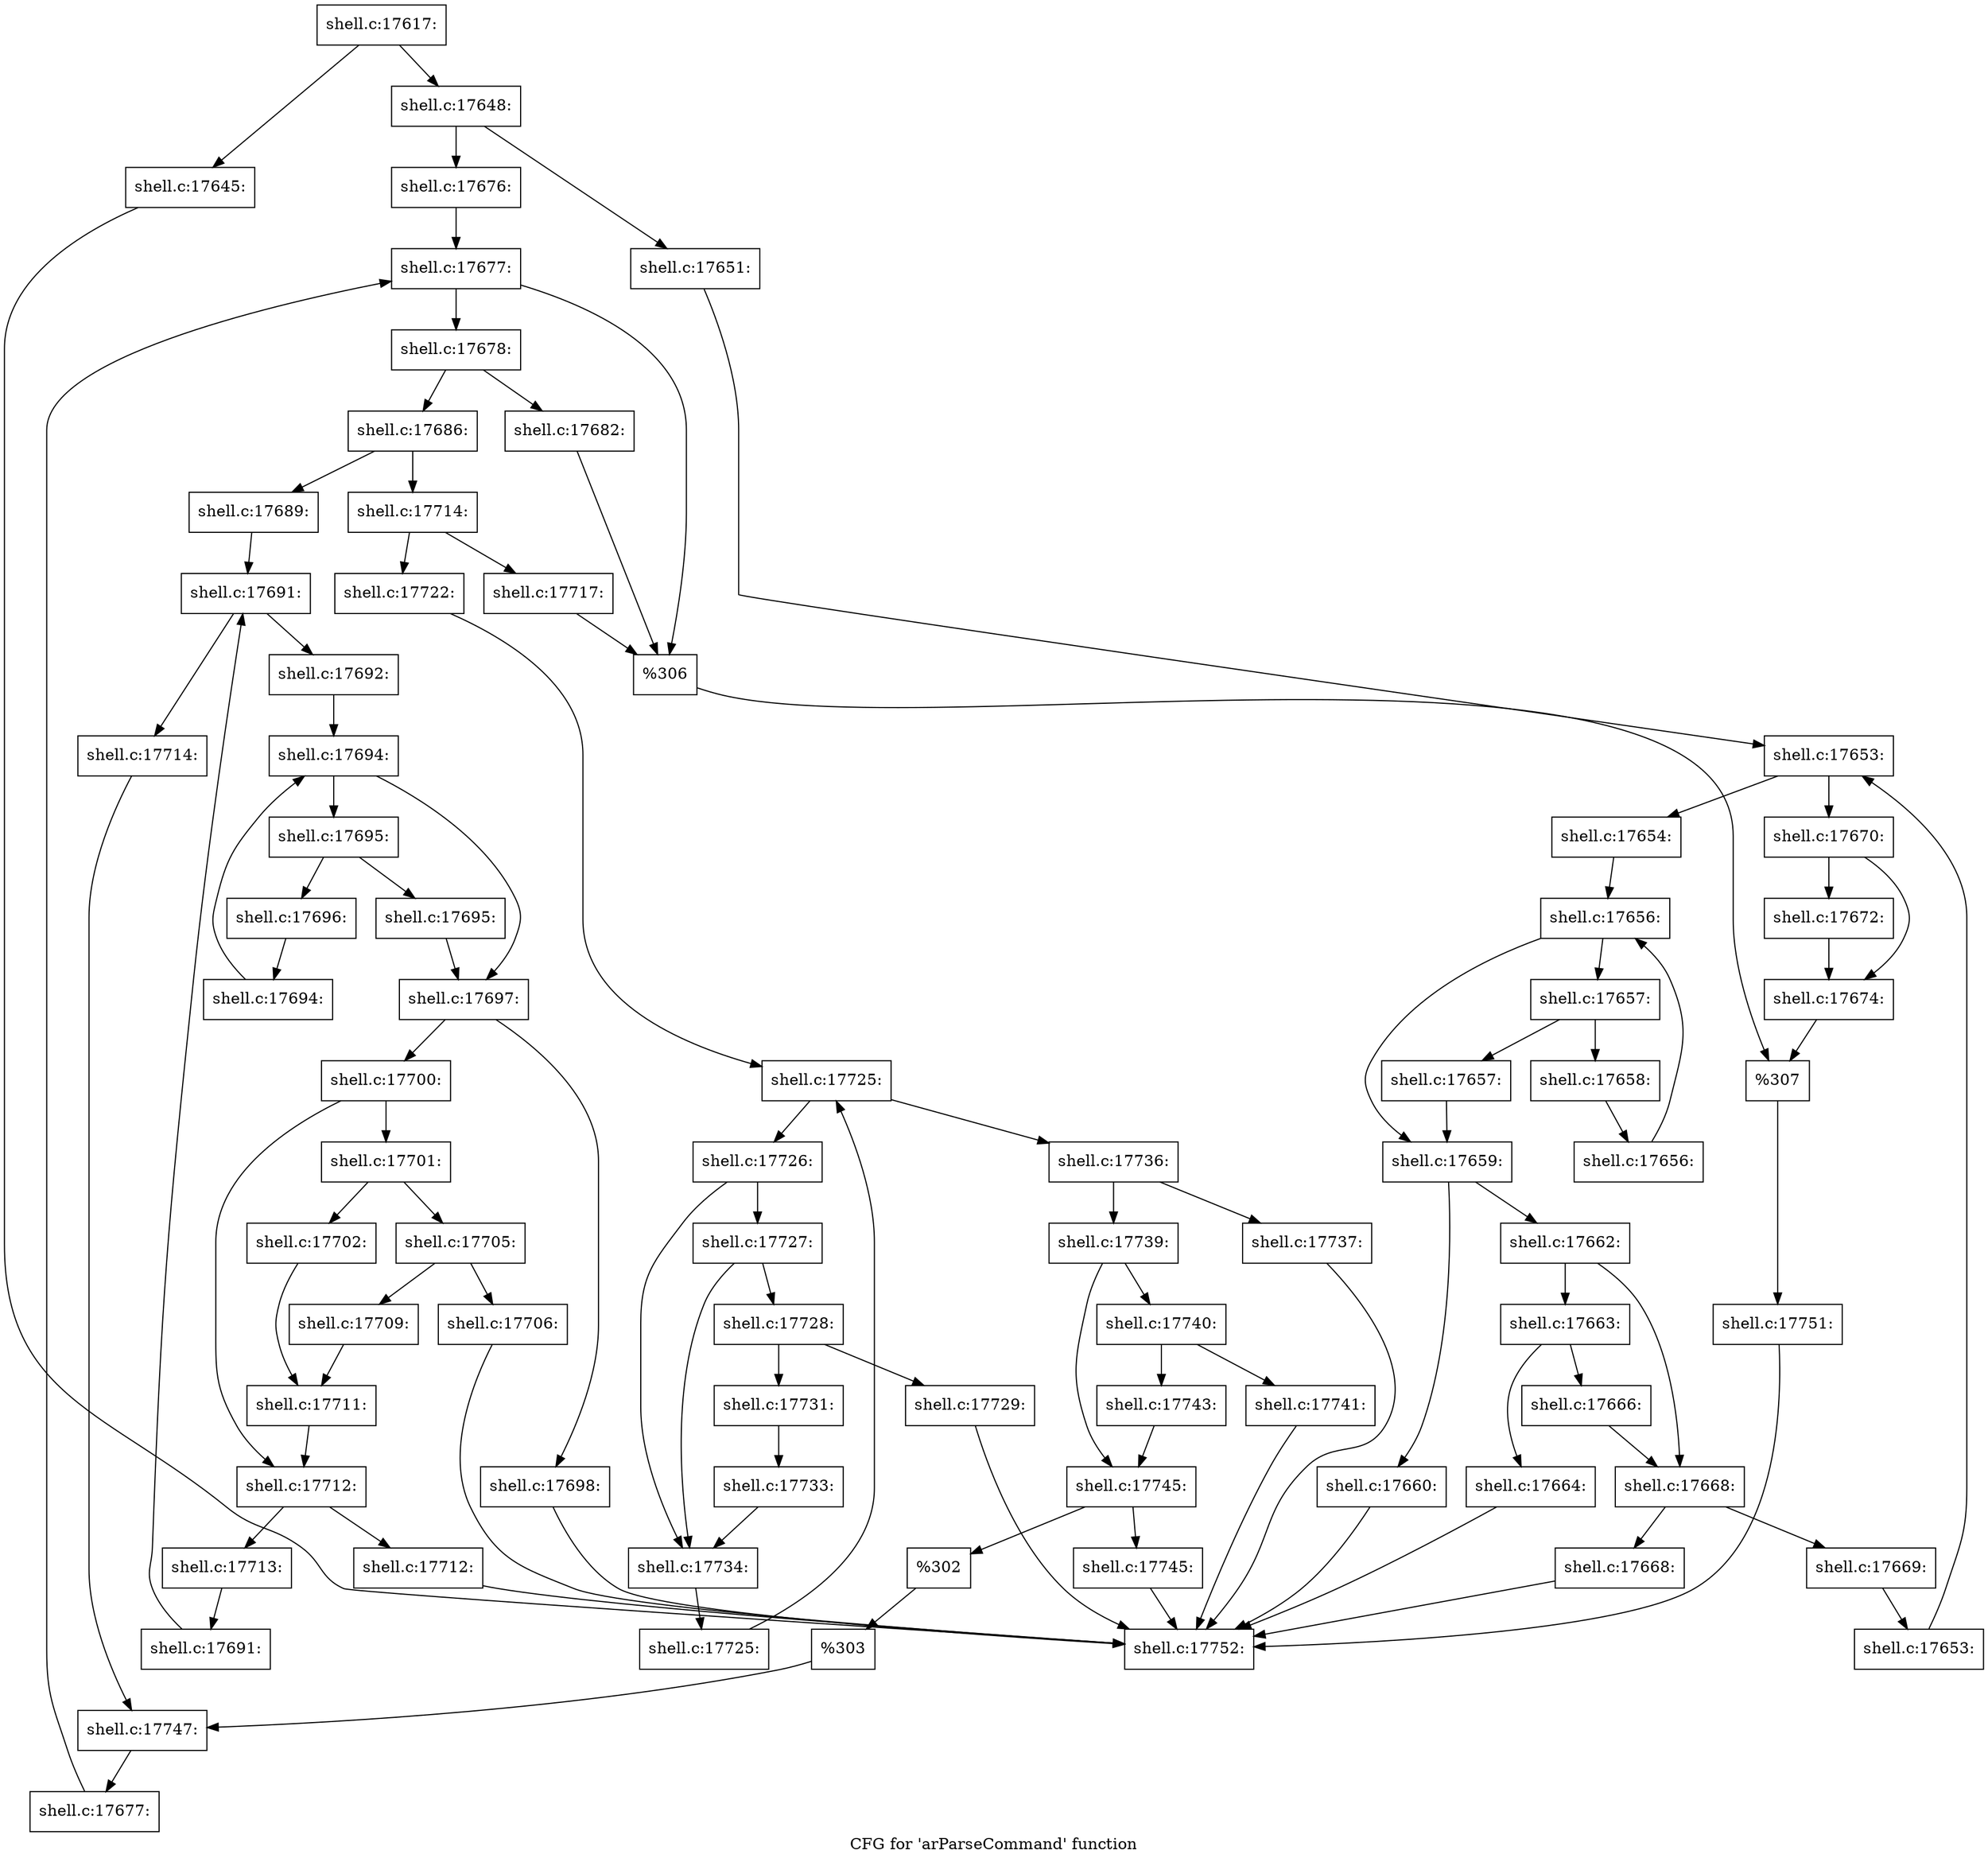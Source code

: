 digraph "CFG for 'arParseCommand' function" {
	label="CFG for 'arParseCommand' function";

	Node0x56027743a200 [shape=record,label="{shell.c:17617:}"];
	Node0x56027743a200 -> Node0x560277452280;
	Node0x56027743a200 -> Node0x560277452320;
	Node0x560277452280 [shape=record,label="{shell.c:17645:}"];
	Node0x560277452280 -> Node0x56027743abf0;
	Node0x560277452320 [shape=record,label="{shell.c:17648:}"];
	Node0x560277452320 -> Node0x560277453300;
	Node0x560277452320 -> Node0x5602774533a0;
	Node0x560277453300 [shape=record,label="{shell.c:17651:}"];
	Node0x560277453300 -> Node0x5602774540d0;
	Node0x5602774540d0 [shape=record,label="{shell.c:17653:}"];
	Node0x5602774540d0 -> Node0x5602774542f0;
	Node0x5602774540d0 -> Node0x560277453f20;
	Node0x5602774542f0 [shape=record,label="{shell.c:17654:}"];
	Node0x5602774542f0 -> Node0x560277455150;
	Node0x560277455150 [shape=record,label="{shell.c:17656:}"];
	Node0x560277455150 -> Node0x560277455370;
	Node0x560277455150 -> Node0x560277454e80;
	Node0x560277455370 [shape=record,label="{shell.c:17657:}"];
	Node0x560277455370 -> Node0x5602774557f0;
	Node0x560277455370 -> Node0x560277455840;
	Node0x5602774557f0 [shape=record,label="{shell.c:17657:}"];
	Node0x5602774557f0 -> Node0x560277454e80;
	Node0x560277455840 [shape=record,label="{shell.c:17658:}"];
	Node0x560277455840 -> Node0x5602774552e0;
	Node0x5602774552e0 [shape=record,label="{shell.c:17656:}"];
	Node0x5602774552e0 -> Node0x560277455150;
	Node0x560277454e80 [shape=record,label="{shell.c:17659:}"];
	Node0x560277454e80 -> Node0x560277456550;
	Node0x560277454e80 -> Node0x5602774565a0;
	Node0x560277456550 [shape=record,label="{shell.c:17660:}"];
	Node0x560277456550 -> Node0x56027743abf0;
	Node0x5602774565a0 [shape=record,label="{shell.c:17662:}"];
	Node0x5602774565a0 -> Node0x5602765d3c20;
	Node0x5602774565a0 -> Node0x560277457020;
	Node0x5602765d3c20 [shape=record,label="{shell.c:17663:}"];
	Node0x5602765d3c20 -> Node0x5602774579a0;
	Node0x5602765d3c20 -> Node0x5602774579f0;
	Node0x5602774579a0 [shape=record,label="{shell.c:17664:}"];
	Node0x5602774579a0 -> Node0x56027743abf0;
	Node0x5602774579f0 [shape=record,label="{shell.c:17666:}"];
	Node0x5602774579f0 -> Node0x560277457020;
	Node0x560277457020 [shape=record,label="{shell.c:17668:}"];
	Node0x560277457020 -> Node0x560277458a40;
	Node0x560277457020 -> Node0x560277458a90;
	Node0x560277458a40 [shape=record,label="{shell.c:17668:}"];
	Node0x560277458a40 -> Node0x56027743abf0;
	Node0x560277458a90 [shape=record,label="{shell.c:17669:}"];
	Node0x560277458a90 -> Node0x560277454260;
	Node0x560277454260 [shape=record,label="{shell.c:17653:}"];
	Node0x560277454260 -> Node0x5602774540d0;
	Node0x560277453f20 [shape=record,label="{shell.c:17670:}"];
	Node0x560277453f20 -> Node0x5602765d3c70;
	Node0x560277453f20 -> Node0x560277459250;
	Node0x5602765d3c70 [shape=record,label="{shell.c:17672:}"];
	Node0x5602765d3c70 -> Node0x560277459250;
	Node0x560277459250 [shape=record,label="{shell.c:17674:}"];
	Node0x560277459250 -> Node0x560277453350;
	Node0x5602774533a0 [shape=record,label="{shell.c:17676:}"];
	Node0x5602774533a0 -> Node0x56027745ada0;
	Node0x56027745ada0 [shape=record,label="{shell.c:17677:}"];
	Node0x56027745ada0 -> Node0x56027745afc0;
	Node0x56027745ada0 -> Node0x56027745abf0;
	Node0x56027745afc0 [shape=record,label="{shell.c:17678:}"];
	Node0x56027745afc0 -> Node0x56027745ba70;
	Node0x56027745afc0 -> Node0x56027745bac0;
	Node0x56027745ba70 [shape=record,label="{shell.c:17682:}"];
	Node0x56027745ba70 -> Node0x56027745abf0;
	Node0x56027745bac0 [shape=record,label="{shell.c:17686:}"];
	Node0x56027745bac0 -> Node0x56027745ccc0;
	Node0x56027745bac0 -> Node0x56027745cd60;
	Node0x56027745ccc0 [shape=record,label="{shell.c:17689:}"];
	Node0x56027745ccc0 -> Node0x56027745d6e0;
	Node0x56027745d6e0 [shape=record,label="{shell.c:17691:}"];
	Node0x56027745d6e0 -> Node0x56027745d900;
	Node0x56027745d6e0 -> Node0x56027745d530;
	Node0x56027745d900 [shape=record,label="{shell.c:17692:}"];
	Node0x56027745d900 -> Node0x56027745e610;
	Node0x56027745e610 [shape=record,label="{shell.c:17694:}"];
	Node0x56027745e610 -> Node0x56027745e830;
	Node0x56027745e610 -> Node0x56027745e340;
	Node0x56027745e830 [shape=record,label="{shell.c:17695:}"];
	Node0x56027745e830 -> Node0x56027745ecb0;
	Node0x56027745e830 -> Node0x56027745ed00;
	Node0x56027745ecb0 [shape=record,label="{shell.c:17695:}"];
	Node0x56027745ecb0 -> Node0x56027745e340;
	Node0x56027745ed00 [shape=record,label="{shell.c:17696:}"];
	Node0x56027745ed00 -> Node0x56027745e7a0;
	Node0x56027745e7a0 [shape=record,label="{shell.c:17694:}"];
	Node0x56027745e7a0 -> Node0x56027745e610;
	Node0x56027745e340 [shape=record,label="{shell.c:17697:}"];
	Node0x56027745e340 -> Node0x56027745f910;
	Node0x56027745e340 -> Node0x56027745f960;
	Node0x56027745f910 [shape=record,label="{shell.c:17698:}"];
	Node0x56027745f910 -> Node0x56027743abf0;
	Node0x56027745f960 [shape=record,label="{shell.c:17700:}"];
	Node0x56027745f960 -> Node0x5602774603d0;
	Node0x56027745f960 -> Node0x560277460420;
	Node0x5602774603d0 [shape=record,label="{shell.c:17701:}"];
	Node0x5602774603d0 -> Node0x5602774608c0;
	Node0x5602774603d0 -> Node0x560277460960;
	Node0x5602774608c0 [shape=record,label="{shell.c:17702:}"];
	Node0x5602774608c0 -> Node0x560277460910;
	Node0x560277460960 [shape=record,label="{shell.c:17705:}"];
	Node0x560277460960 -> Node0x5602774615c0;
	Node0x560277460960 -> Node0x560277461610;
	Node0x5602774615c0 [shape=record,label="{shell.c:17706:}"];
	Node0x5602774615c0 -> Node0x56027743abf0;
	Node0x560277461610 [shape=record,label="{shell.c:17709:}"];
	Node0x560277461610 -> Node0x560277460910;
	Node0x560277460910 [shape=record,label="{shell.c:17711:}"];
	Node0x560277460910 -> Node0x560277460420;
	Node0x560277460420 [shape=record,label="{shell.c:17712:}"];
	Node0x560277460420 -> Node0x560277462970;
	Node0x560277460420 -> Node0x5602774629c0;
	Node0x560277462970 [shape=record,label="{shell.c:17712:}"];
	Node0x560277462970 -> Node0x56027743abf0;
	Node0x5602774629c0 [shape=record,label="{shell.c:17713:}"];
	Node0x5602774629c0 -> Node0x56027745d870;
	Node0x56027745d870 [shape=record,label="{shell.c:17691:}"];
	Node0x56027745d870 -> Node0x56027745d6e0;
	Node0x56027745d530 [shape=record,label="{shell.c:17714:}"];
	Node0x56027745d530 -> Node0x56027745cd10;
	Node0x56027745cd60 [shape=record,label="{shell.c:17714:}"];
	Node0x56027745cd60 -> Node0x560277463670;
	Node0x56027745cd60 -> Node0x560277463710;
	Node0x560277463670 [shape=record,label="{shell.c:17717:}"];
	Node0x560277463670 -> Node0x56027745abf0;
	Node0x560277463710 [shape=record,label="{shell.c:17722:}"];
	Node0x560277463710 -> Node0x560277465580;
	Node0x560277465580 [shape=record,label="{shell.c:17725:}"];
	Node0x560277465580 -> Node0x5602774657a0;
	Node0x560277465580 -> Node0x5602774652b0;
	Node0x5602774657a0 [shape=record,label="{shell.c:17726:}"];
	Node0x5602774657a0 -> Node0x5602774661d0;
	Node0x5602774657a0 -> Node0x560277466180;
	Node0x5602774661d0 [shape=record,label="{shell.c:17727:}"];
	Node0x5602774661d0 -> Node0x560277466130;
	Node0x5602774661d0 -> Node0x560277466180;
	Node0x560277466130 [shape=record,label="{shell.c:17728:}"];
	Node0x560277466130 -> Node0x560277466f60;
	Node0x560277466130 -> Node0x560277467000;
	Node0x560277466f60 [shape=record,label="{shell.c:17729:}"];
	Node0x560277466f60 -> Node0x56027743abf0;
	Node0x560277467000 [shape=record,label="{shell.c:17731:}"];
	Node0x560277467000 -> Node0x560277466fb0;
	Node0x560277466fb0 [shape=record,label="{shell.c:17733:}"];
	Node0x560277466fb0 -> Node0x560277466180;
	Node0x560277466180 [shape=record,label="{shell.c:17734:}"];
	Node0x560277466180 -> Node0x560277465710;
	Node0x560277465710 [shape=record,label="{shell.c:17725:}"];
	Node0x560277465710 -> Node0x560277465580;
	Node0x5602774652b0 [shape=record,label="{shell.c:17736:}"];
	Node0x5602774652b0 -> Node0x5602774680e0;
	Node0x5602774652b0 -> Node0x560277468130;
	Node0x5602774680e0 [shape=record,label="{shell.c:17737:}"];
	Node0x5602774680e0 -> Node0x56027743abf0;
	Node0x560277468130 [shape=record,label="{shell.c:17739:}"];
	Node0x560277468130 -> Node0x5602774689d0;
	Node0x560277468130 -> Node0x560277468a20;
	Node0x5602774689d0 [shape=record,label="{shell.c:17740:}"];
	Node0x5602774689d0 -> Node0x560277468ec0;
	Node0x5602774689d0 -> Node0x560277468f10;
	Node0x560277468ec0 [shape=record,label="{shell.c:17741:}"];
	Node0x560277468ec0 -> Node0x56027743abf0;
	Node0x560277468f10 [shape=record,label="{shell.c:17743:}"];
	Node0x560277468f10 -> Node0x560277468a20;
	Node0x560277468a20 [shape=record,label="{shell.c:17745:}"];
	Node0x560277468a20 -> Node0x560277469fe0;
	Node0x560277468a20 -> Node0x56027746a030;
	Node0x560277469fe0 [shape=record,label="{shell.c:17745:}"];
	Node0x560277469fe0 -> Node0x56027743abf0;
	Node0x56027746a030 [shape=record,label="{%302}"];
	Node0x56027746a030 -> Node0x5602774636c0;
	Node0x5602774636c0 [shape=record,label="{%303}"];
	Node0x5602774636c0 -> Node0x56027745cd10;
	Node0x56027745cd10 [shape=record,label="{shell.c:17747:}"];
	Node0x56027745cd10 -> Node0x56027745af30;
	Node0x56027745af30 [shape=record,label="{shell.c:17677:}"];
	Node0x56027745af30 -> Node0x56027745ada0;
	Node0x56027745abf0 [shape=record,label="{%306}"];
	Node0x56027745abf0 -> Node0x560277453350;
	Node0x560277453350 [shape=record,label="{%307}"];
	Node0x560277453350 -> Node0x5602774522d0;
	Node0x5602774522d0 [shape=record,label="{shell.c:17751:}"];
	Node0x5602774522d0 -> Node0x56027743abf0;
	Node0x56027743abf0 [shape=record,label="{shell.c:17752:}"];
}
